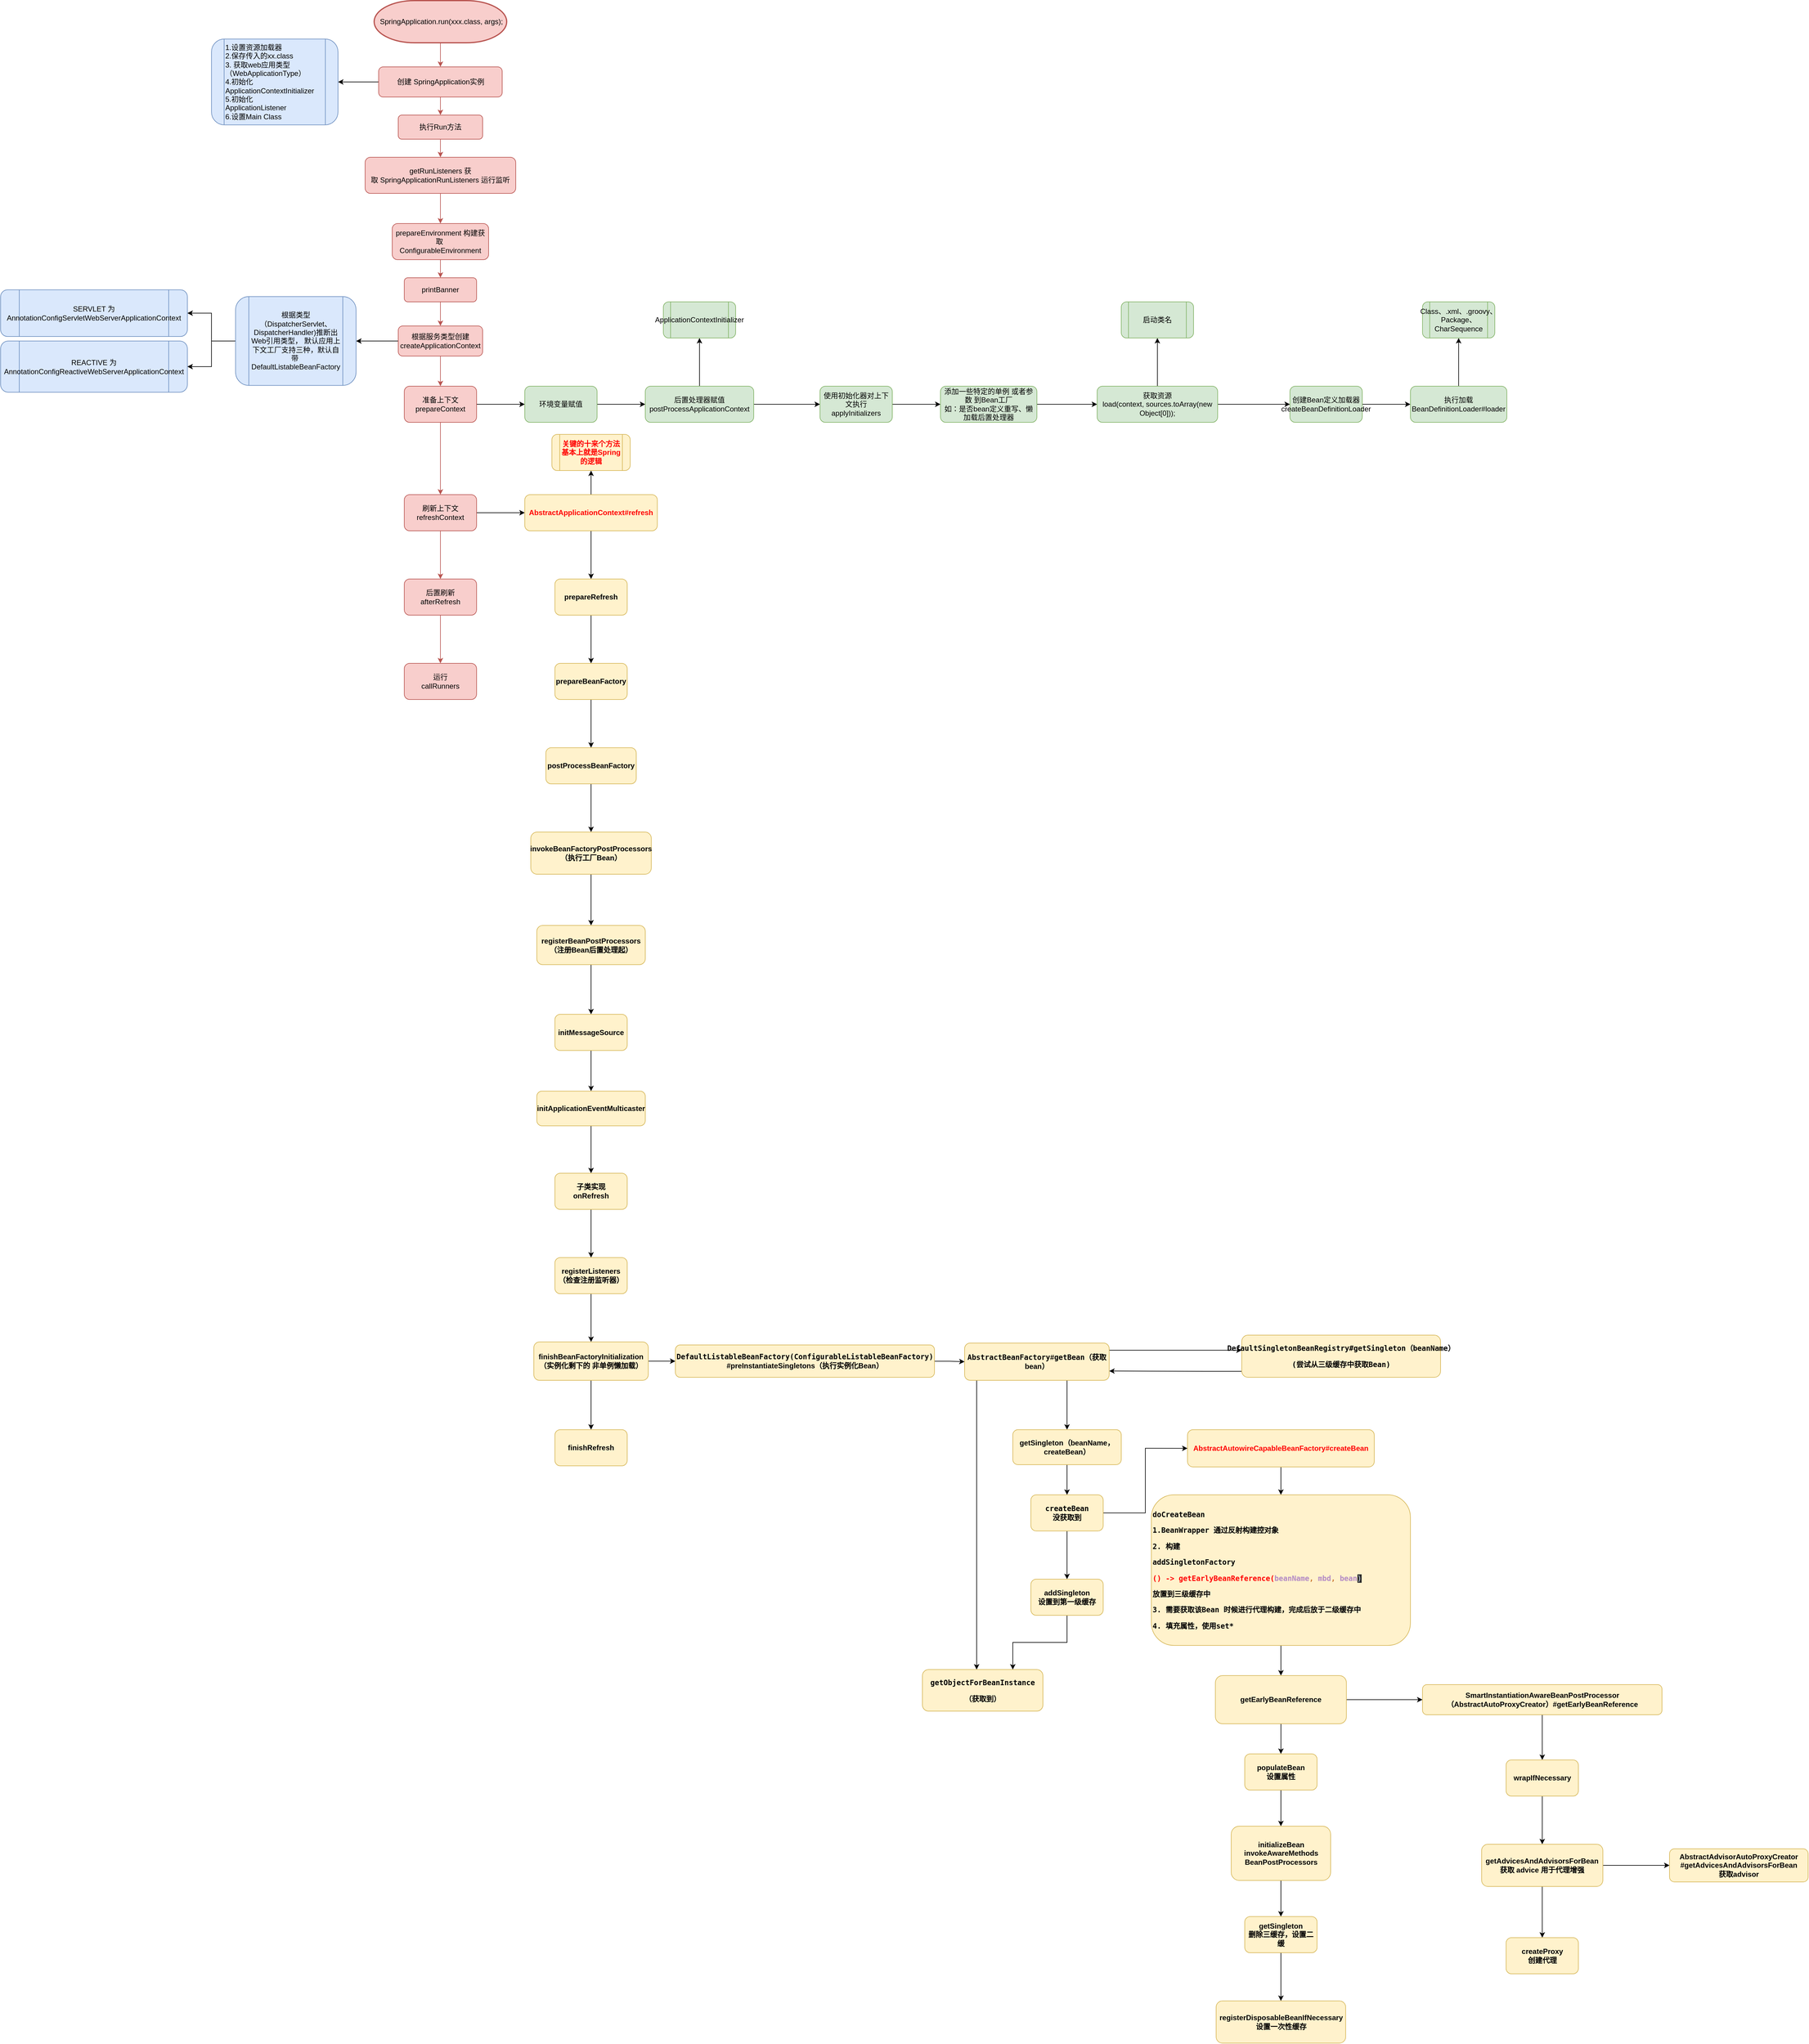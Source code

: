 <mxfile version="19.0.3" type="device"><diagram id="yEMil6xSCaScTE-c2sCs" name="第 1 页"><mxGraphModel dx="4023" dy="1980" grid="1" gridSize="10" guides="1" tooltips="1" connect="1" arrows="1" fold="1" page="1" pageScale="1" pageWidth="827" pageHeight="1169" math="0" shadow="0"><root><mxCell id="0"/><mxCell id="1" parent="0"/><mxCell id="X_CIbkseFtQ_sxD6Mob8-5" value="" style="edgeStyle=orthogonalEdgeStyle;rounded=0;orthogonalLoop=1;jettySize=auto;html=1;fillColor=#f8cecc;strokeColor=#b85450;" parent="1" source="X_CIbkseFtQ_sxD6Mob8-3" target="X_CIbkseFtQ_sxD6Mob8-4" edge="1"><mxGeometry relative="1" as="geometry"/></mxCell><mxCell id="X_CIbkseFtQ_sxD6Mob8-3" value="&lt;span style=&quot;&quot;&gt;&amp;nbsp;SpringApplication.run(xxx.class, args);&lt;/span&gt;" style="strokeWidth=2;html=1;shape=mxgraph.flowchart.terminator;whiteSpace=wrap;fillColor=#f8cecc;strokeColor=#b85450;" parent="1" vertex="1"><mxGeometry x="10" y="30" width="220" height="70" as="geometry"/></mxCell><mxCell id="X_CIbkseFtQ_sxD6Mob8-13" value="" style="edgeStyle=orthogonalEdgeStyle;rounded=0;orthogonalLoop=1;jettySize=auto;html=1;fontFamily=Helvetica;fontSize=12;fontColor=default;" parent="1" source="X_CIbkseFtQ_sxD6Mob8-4" target="X_CIbkseFtQ_sxD6Mob8-12" edge="1"><mxGeometry relative="1" as="geometry"/></mxCell><mxCell id="X_CIbkseFtQ_sxD6Mob8-15" value="" style="edgeStyle=orthogonalEdgeStyle;rounded=0;orthogonalLoop=1;jettySize=auto;html=1;fontFamily=Helvetica;fontSize=12;fontColor=default;fillColor=#f8cecc;strokeColor=#b85450;" parent="1" source="X_CIbkseFtQ_sxD6Mob8-4" target="X_CIbkseFtQ_sxD6Mob8-14" edge="1"><mxGeometry relative="1" as="geometry"/></mxCell><mxCell id="X_CIbkseFtQ_sxD6Mob8-4" value="创建&amp;nbsp;SpringApplication实例" style="rounded=1;whiteSpace=wrap;html=1;fillColor=#f8cecc;strokeColor=#b85450;" parent="1" vertex="1"><mxGeometry x="17.5" y="140" width="205" height="50" as="geometry"/></mxCell><mxCell id="X_CIbkseFtQ_sxD6Mob8-12" value="&lt;div style=&quot;text-align: left;&quot;&gt;&lt;span style=&quot;background-color: initial;&quot;&gt;1.设置资源加载器&lt;/span&gt;&lt;/div&gt;&lt;span style=&quot;&quot;&gt;&lt;div style=&quot;text-align: left;&quot;&gt;&lt;span style=&quot;background-color: initial;&quot;&gt;2.保存传入的xx.class&lt;/span&gt;&lt;/div&gt;&lt;/span&gt;&lt;span style=&quot;&quot;&gt;&lt;div style=&quot;text-align: left;&quot;&gt;&lt;span style=&quot;background-color: initial;&quot;&gt;3. 获取web应用类型（WebApplicationType&lt;/span&gt;&lt;span style=&quot;background-color: initial;&quot;&gt;）&lt;/span&gt;&lt;/div&gt;&lt;/span&gt;&lt;span style=&quot;background-color: initial;&quot;&gt;&lt;div style=&quot;text-align: left;&quot;&gt;&lt;span style=&quot;background-color: initial;&quot;&gt;4.初始化&lt;/span&gt;&lt;/div&gt;&lt;/span&gt;&lt;div style=&quot;text-align: left;&quot;&gt;&lt;span style=&quot;background-color: initial;&quot;&gt;ApplicationContextInitializer&lt;/span&gt;&lt;/div&gt;&lt;div style=&quot;text-align: left;&quot;&gt;&lt;span style=&quot;background-color: initial;&quot;&gt;5.初始化&lt;/span&gt;&lt;/div&gt;&lt;div style=&quot;text-align: left;&quot;&gt;&lt;span style=&quot;background-color: initial;&quot;&gt;ApplicationListener&lt;/span&gt;&lt;/div&gt;&lt;div style=&quot;text-align: left;&quot;&gt;&lt;span style=&quot;background-color: initial;&quot;&gt;6.设置Main Class&lt;/span&gt;&lt;/div&gt;" style="shape=process;whiteSpace=wrap;html=1;backgroundOutline=1;rounded=1;fillColor=#dae8fc;strokeColor=#6c8ebf;" parent="1" vertex="1"><mxGeometry x="-260" y="93.75" width="210" height="142.5" as="geometry"/></mxCell><mxCell id="X_CIbkseFtQ_sxD6Mob8-18" value="" style="edgeStyle=orthogonalEdgeStyle;rounded=0;orthogonalLoop=1;jettySize=auto;html=1;fontFamily=Helvetica;fontSize=12;fontColor=default;fillColor=#f8cecc;strokeColor=#b85450;" parent="1" source="X_CIbkseFtQ_sxD6Mob8-14" target="X_CIbkseFtQ_sxD6Mob8-17" edge="1"><mxGeometry relative="1" as="geometry"/></mxCell><mxCell id="X_CIbkseFtQ_sxD6Mob8-14" value="执行Run方法" style="whiteSpace=wrap;html=1;rounded=1;fillColor=#f8cecc;strokeColor=#b85450;" parent="1" vertex="1"><mxGeometry x="50" y="220" width="140" height="40" as="geometry"/></mxCell><mxCell id="X_CIbkseFtQ_sxD6Mob8-20" value="" style="edgeStyle=orthogonalEdgeStyle;rounded=0;orthogonalLoop=1;jettySize=auto;html=1;fontFamily=Helvetica;fontSize=12;fontColor=default;fillColor=#f8cecc;strokeColor=#b85450;" parent="1" source="X_CIbkseFtQ_sxD6Mob8-17" target="X_CIbkseFtQ_sxD6Mob8-19" edge="1"><mxGeometry relative="1" as="geometry"/></mxCell><mxCell id="X_CIbkseFtQ_sxD6Mob8-17" value="getRunListeners 获取&amp;nbsp;SpringApplicationRunListeners 运行监听" style="whiteSpace=wrap;html=1;rounded=1;fillColor=#f8cecc;strokeColor=#b85450;" parent="1" vertex="1"><mxGeometry x="-5" y="290" width="250" height="60" as="geometry"/></mxCell><mxCell id="X_CIbkseFtQ_sxD6Mob8-22" value="" style="edgeStyle=orthogonalEdgeStyle;rounded=0;orthogonalLoop=1;jettySize=auto;html=1;fontFamily=Helvetica;fontSize=12;fontColor=default;fillColor=#f8cecc;strokeColor=#b85450;" parent="1" source="X_CIbkseFtQ_sxD6Mob8-19" target="X_CIbkseFtQ_sxD6Mob8-21" edge="1"><mxGeometry relative="1" as="geometry"/></mxCell><mxCell id="X_CIbkseFtQ_sxD6Mob8-19" value="prepareEnvironment 构建获取&amp;nbsp;&lt;br&gt;ConfigurableEnvironment" style="whiteSpace=wrap;html=1;rounded=1;fillColor=#f8cecc;strokeColor=#b85450;" parent="1" vertex="1"><mxGeometry x="40" y="400" width="160" height="60" as="geometry"/></mxCell><mxCell id="X_CIbkseFtQ_sxD6Mob8-24" value="" style="edgeStyle=orthogonalEdgeStyle;rounded=0;orthogonalLoop=1;jettySize=auto;html=1;fontFamily=Helvetica;fontSize=12;fontColor=default;fillColor=#f8cecc;strokeColor=#b85450;" parent="1" source="X_CIbkseFtQ_sxD6Mob8-21" target="X_CIbkseFtQ_sxD6Mob8-23" edge="1"><mxGeometry relative="1" as="geometry"/></mxCell><mxCell id="X_CIbkseFtQ_sxD6Mob8-21" value="printBanner" style="whiteSpace=wrap;html=1;rounded=1;fillColor=#f8cecc;strokeColor=#b85450;" parent="1" vertex="1"><mxGeometry x="60" y="490" width="120" height="40" as="geometry"/></mxCell><mxCell id="X_CIbkseFtQ_sxD6Mob8-26" value="" style="edgeStyle=orthogonalEdgeStyle;rounded=0;orthogonalLoop=1;jettySize=auto;html=1;fontFamily=Helvetica;fontSize=12;fontColor=default;" parent="1" source="X_CIbkseFtQ_sxD6Mob8-23" target="X_CIbkseFtQ_sxD6Mob8-25" edge="1"><mxGeometry relative="1" as="geometry"/></mxCell><mxCell id="X_CIbkseFtQ_sxD6Mob8-28" value="" style="edgeStyle=orthogonalEdgeStyle;rounded=0;orthogonalLoop=1;jettySize=auto;html=1;fontFamily=Helvetica;fontSize=12;fontColor=default;fillColor=#f8cecc;strokeColor=#b85450;" parent="1" source="X_CIbkseFtQ_sxD6Mob8-23" target="X_CIbkseFtQ_sxD6Mob8-27" edge="1"><mxGeometry relative="1" as="geometry"/></mxCell><mxCell id="X_CIbkseFtQ_sxD6Mob8-23" value="根据服务类型创建&lt;br&gt;createApplicationContext&lt;br&gt;" style="whiteSpace=wrap;html=1;rounded=1;fillColor=#f8cecc;strokeColor=#b85450;" parent="1" vertex="1"><mxGeometry x="50" y="570" width="140" height="50" as="geometry"/></mxCell><mxCell id="X_CIbkseFtQ_sxD6Mob8-42" value="" style="edgeStyle=orthogonalEdgeStyle;rounded=0;orthogonalLoop=1;jettySize=auto;html=1;fontFamily=Helvetica;fontSize=12;fontColor=default;" parent="1" source="X_CIbkseFtQ_sxD6Mob8-25" target="X_CIbkseFtQ_sxD6Mob8-41" edge="1"><mxGeometry relative="1" as="geometry"/></mxCell><mxCell id="X_CIbkseFtQ_sxD6Mob8-48" value="" style="edgeStyle=orthogonalEdgeStyle;rounded=0;orthogonalLoop=1;jettySize=auto;html=1;fontFamily=Helvetica;fontSize=12;fontColor=default;" parent="1" source="X_CIbkseFtQ_sxD6Mob8-25" target="X_CIbkseFtQ_sxD6Mob8-47" edge="1"><mxGeometry relative="1" as="geometry"/></mxCell><mxCell id="X_CIbkseFtQ_sxD6Mob8-25" value="根据类型（DispatcherServlet、DispatcherHandler)推断出 Web引用类型， 默认应用上下文工厂支持三种，默认自带&amp;nbsp;&lt;br&gt;DefaultListableBeanFactory" style="shape=process;whiteSpace=wrap;html=1;backgroundOutline=1;rounded=1;fillColor=#dae8fc;strokeColor=#6c8ebf;" parent="1" vertex="1"><mxGeometry x="-220" y="521.25" width="200" height="147.5" as="geometry"/></mxCell><mxCell id="X_CIbkseFtQ_sxD6Mob8-30" value="" style="edgeStyle=orthogonalEdgeStyle;rounded=0;orthogonalLoop=1;jettySize=auto;html=1;fontFamily=Helvetica;fontSize=12;fontColor=default;fillColor=#f8cecc;strokeColor=#b85450;" parent="1" source="X_CIbkseFtQ_sxD6Mob8-27" target="X_CIbkseFtQ_sxD6Mob8-29" edge="1"><mxGeometry relative="1" as="geometry"/></mxCell><mxCell id="X_CIbkseFtQ_sxD6Mob8-36" value="" style="edgeStyle=orthogonalEdgeStyle;rounded=0;orthogonalLoop=1;jettySize=auto;html=1;fontFamily=Helvetica;fontSize=12;fontColor=default;" parent="1" source="X_CIbkseFtQ_sxD6Mob8-27" target="X_CIbkseFtQ_sxD6Mob8-35" edge="1"><mxGeometry relative="1" as="geometry"/></mxCell><mxCell id="X_CIbkseFtQ_sxD6Mob8-27" value="准备上下文&lt;br&gt;prepareContext" style="whiteSpace=wrap;html=1;rounded=1;fillColor=#f8cecc;strokeColor=#b85450;" parent="1" vertex="1"><mxGeometry x="60" y="670" width="120" height="60" as="geometry"/></mxCell><mxCell id="X_CIbkseFtQ_sxD6Mob8-32" value="" style="edgeStyle=orthogonalEdgeStyle;rounded=0;orthogonalLoop=1;jettySize=auto;html=1;fontFamily=Helvetica;fontSize=12;fontColor=default;fillColor=#f8cecc;strokeColor=#b85450;" parent="1" source="X_CIbkseFtQ_sxD6Mob8-29" target="X_CIbkseFtQ_sxD6Mob8-31" edge="1"><mxGeometry relative="1" as="geometry"/></mxCell><mxCell id="X_CIbkseFtQ_sxD6Mob8-38" value="" style="edgeStyle=orthogonalEdgeStyle;rounded=0;orthogonalLoop=1;jettySize=auto;html=1;fontFamily=Helvetica;fontSize=12;fontColor=default;" parent="1" source="X_CIbkseFtQ_sxD6Mob8-29" target="X_CIbkseFtQ_sxD6Mob8-37" edge="1"><mxGeometry relative="1" as="geometry"/></mxCell><mxCell id="X_CIbkseFtQ_sxD6Mob8-29" value="刷新上下文&lt;br&gt;refreshContext&lt;br&gt;" style="whiteSpace=wrap;html=1;rounded=1;fillColor=#f8cecc;strokeColor=#b85450;" parent="1" vertex="1"><mxGeometry x="60" y="850" width="120" height="60" as="geometry"/></mxCell><mxCell id="X_CIbkseFtQ_sxD6Mob8-34" value="" style="edgeStyle=orthogonalEdgeStyle;rounded=0;orthogonalLoop=1;jettySize=auto;html=1;fontFamily=Helvetica;fontSize=12;fontColor=default;fillColor=#f8cecc;strokeColor=#b85450;" parent="1" source="X_CIbkseFtQ_sxD6Mob8-31" target="X_CIbkseFtQ_sxD6Mob8-33" edge="1"><mxGeometry relative="1" as="geometry"/></mxCell><mxCell id="X_CIbkseFtQ_sxD6Mob8-31" value="后置刷新&lt;br&gt;afterRefresh" style="whiteSpace=wrap;html=1;rounded=1;fillColor=#f8cecc;strokeColor=#b85450;" parent="1" vertex="1"><mxGeometry x="60" y="990" width="120" height="60" as="geometry"/></mxCell><mxCell id="X_CIbkseFtQ_sxD6Mob8-33" value="运行&lt;br&gt;callRunners" style="whiteSpace=wrap;html=1;rounded=1;fillColor=#f8cecc;strokeColor=#b85450;" parent="1" vertex="1"><mxGeometry x="60" y="1130" width="120" height="60" as="geometry"/></mxCell><mxCell id="X_CIbkseFtQ_sxD6Mob8-40" value="" style="edgeStyle=orthogonalEdgeStyle;rounded=0;orthogonalLoop=1;jettySize=auto;html=1;fontFamily=Helvetica;fontSize=12;fontColor=default;" parent="1" source="X_CIbkseFtQ_sxD6Mob8-35" target="X_CIbkseFtQ_sxD6Mob8-39" edge="1"><mxGeometry relative="1" as="geometry"/></mxCell><mxCell id="X_CIbkseFtQ_sxD6Mob8-35" value="环境变量赋值" style="whiteSpace=wrap;html=1;fillColor=#d5e8d4;strokeColor=#82b366;rounded=1;" parent="1" vertex="1"><mxGeometry x="260" y="670" width="120" height="60" as="geometry"/></mxCell><mxCell id="X_CIbkseFtQ_sxD6Mob8-68" value="" style="edgeStyle=orthogonalEdgeStyle;rounded=0;orthogonalLoop=1;jettySize=auto;html=1;fontFamily=Helvetica;fontSize=12;fontColor=#FF0000;" parent="1" source="X_CIbkseFtQ_sxD6Mob8-37" target="X_CIbkseFtQ_sxD6Mob8-67" edge="1"><mxGeometry relative="1" as="geometry"/></mxCell><mxCell id="X_CIbkseFtQ_sxD6Mob8-70" value="" style="edgeStyle=orthogonalEdgeStyle;rounded=0;orthogonalLoop=1;jettySize=auto;html=1;fontFamily=Helvetica;fontSize=12;fontColor=#FF0000;" parent="1" source="X_CIbkseFtQ_sxD6Mob8-37" target="X_CIbkseFtQ_sxD6Mob8-69" edge="1"><mxGeometry relative="1" as="geometry"/></mxCell><mxCell id="X_CIbkseFtQ_sxD6Mob8-37" value="AbstractApplicationContext#refresh" style="whiteSpace=wrap;html=1;fillColor=#fff2cc;strokeColor=#d6b656;rounded=1;fontStyle=1;fontColor=#FF0000;" parent="1" vertex="1"><mxGeometry x="260" y="850" width="220" height="60" as="geometry"/></mxCell><mxCell id="X_CIbkseFtQ_sxD6Mob8-52" value="" style="edgeStyle=orthogonalEdgeStyle;rounded=0;orthogonalLoop=1;jettySize=auto;html=1;fontFamily=Helvetica;fontSize=12;fontColor=default;" parent="1" source="X_CIbkseFtQ_sxD6Mob8-39" target="X_CIbkseFtQ_sxD6Mob8-51" edge="1"><mxGeometry relative="1" as="geometry"/></mxCell><mxCell id="X_CIbkseFtQ_sxD6Mob8-54" value="" style="edgeStyle=orthogonalEdgeStyle;rounded=0;orthogonalLoop=1;jettySize=auto;html=1;fontFamily=Helvetica;fontSize=12;fontColor=default;" parent="1" source="X_CIbkseFtQ_sxD6Mob8-39" target="X_CIbkseFtQ_sxD6Mob8-53" edge="1"><mxGeometry relative="1" as="geometry"/></mxCell><mxCell id="X_CIbkseFtQ_sxD6Mob8-39" value="后置处理器赋值&lt;br&gt;postProcessApplicationContext" style="whiteSpace=wrap;html=1;fillColor=#d5e8d4;strokeColor=#82b366;rounded=1;" parent="1" vertex="1"><mxGeometry x="460" y="670" width="180" height="60" as="geometry"/></mxCell><mxCell id="X_CIbkseFtQ_sxD6Mob8-41" value="SERVLET 为&lt;br&gt;AnnotationConfigServletWebServerApplicationContext" style="shape=process;whiteSpace=wrap;html=1;backgroundOutline=1;rounded=1;fillColor=#dae8fc;strokeColor=#6c8ebf;" parent="1" vertex="1"><mxGeometry x="-610" y="510" width="310" height="77.5" as="geometry"/></mxCell><mxCell id="X_CIbkseFtQ_sxD6Mob8-47" value="REACTIVE 为&lt;br&gt;AnnotationConfigReactiveWebServerApplicationContext" style="shape=process;whiteSpace=wrap;html=1;backgroundOutline=1;rounded=1;fillColor=#dae8fc;strokeColor=#6c8ebf;" parent="1" vertex="1"><mxGeometry x="-610" y="595" width="310" height="85" as="geometry"/></mxCell><mxCell id="X_CIbkseFtQ_sxD6Mob8-51" value="ApplicationContextInitializer" style="shape=process;whiteSpace=wrap;html=1;backgroundOutline=1;fillColor=#d5e8d4;strokeColor=#82b366;rounded=1;" parent="1" vertex="1"><mxGeometry x="490" y="530" width="120" height="60" as="geometry"/></mxCell><mxCell id="X_CIbkseFtQ_sxD6Mob8-56" value="" style="edgeStyle=orthogonalEdgeStyle;rounded=0;orthogonalLoop=1;jettySize=auto;html=1;fontFamily=Helvetica;fontSize=12;fontColor=default;" parent="1" source="X_CIbkseFtQ_sxD6Mob8-53" target="X_CIbkseFtQ_sxD6Mob8-55" edge="1"><mxGeometry relative="1" as="geometry"/></mxCell><mxCell id="X_CIbkseFtQ_sxD6Mob8-53" value="使用初始化器对上下文执行&lt;br&gt;applyInitializers" style="whiteSpace=wrap;html=1;fillColor=#d5e8d4;strokeColor=#82b366;rounded=1;" parent="1" vertex="1"><mxGeometry x="750" y="670" width="120" height="60" as="geometry"/></mxCell><mxCell id="X_CIbkseFtQ_sxD6Mob8-58" value="" style="edgeStyle=orthogonalEdgeStyle;rounded=0;orthogonalLoop=1;jettySize=auto;html=1;fontFamily=Helvetica;fontSize=12;fontColor=default;" parent="1" source="X_CIbkseFtQ_sxD6Mob8-55" target="X_CIbkseFtQ_sxD6Mob8-57" edge="1"><mxGeometry relative="1" as="geometry"/></mxCell><mxCell id="X_CIbkseFtQ_sxD6Mob8-55" value="添加一些特定的单例 或者参数 到Bean工厂&lt;br&gt;如：是否bean定义重写、懒加载后置处理器" style="whiteSpace=wrap;html=1;fillColor=#d5e8d4;strokeColor=#82b366;rounded=1;" parent="1" vertex="1"><mxGeometry x="950" y="670" width="160" height="60" as="geometry"/></mxCell><mxCell id="X_CIbkseFtQ_sxD6Mob8-60" value="" style="edgeStyle=orthogonalEdgeStyle;rounded=0;orthogonalLoop=1;jettySize=auto;html=1;fontFamily=Helvetica;fontSize=12;fontColor=default;" parent="1" source="X_CIbkseFtQ_sxD6Mob8-57" target="X_CIbkseFtQ_sxD6Mob8-59" edge="1"><mxGeometry relative="1" as="geometry"/></mxCell><mxCell id="X_CIbkseFtQ_sxD6Mob8-62" value="" style="edgeStyle=orthogonalEdgeStyle;rounded=0;orthogonalLoop=1;jettySize=auto;html=1;fontFamily=Helvetica;fontSize=12;fontColor=default;" parent="1" source="X_CIbkseFtQ_sxD6Mob8-57" target="X_CIbkseFtQ_sxD6Mob8-61" edge="1"><mxGeometry relative="1" as="geometry"/></mxCell><mxCell id="X_CIbkseFtQ_sxD6Mob8-57" value="获取资源&lt;br&gt;load(context, sources.toArray(new Object[0]));" style="whiteSpace=wrap;html=1;fillColor=#d5e8d4;strokeColor=#82b366;rounded=1;" parent="1" vertex="1"><mxGeometry x="1210" y="670" width="200" height="60" as="geometry"/></mxCell><mxCell id="X_CIbkseFtQ_sxD6Mob8-59" value="启动类名" style="shape=process;whiteSpace=wrap;html=1;backgroundOutline=1;fillColor=#d5e8d4;strokeColor=#82b366;rounded=1;" parent="1" vertex="1"><mxGeometry x="1250" y="530" width="120" height="60" as="geometry"/></mxCell><mxCell id="X_CIbkseFtQ_sxD6Mob8-64" value="" style="edgeStyle=orthogonalEdgeStyle;rounded=0;orthogonalLoop=1;jettySize=auto;html=1;fontFamily=Helvetica;fontSize=12;fontColor=default;" parent="1" source="X_CIbkseFtQ_sxD6Mob8-61" target="X_CIbkseFtQ_sxD6Mob8-63" edge="1"><mxGeometry relative="1" as="geometry"/></mxCell><mxCell id="X_CIbkseFtQ_sxD6Mob8-61" value="创建Bean定义加载器&lt;br&gt;createBeanDefinitionLoader" style="whiteSpace=wrap;html=1;fillColor=#d5e8d4;strokeColor=#82b366;rounded=1;" parent="1" vertex="1"><mxGeometry x="1530" y="670" width="120" height="60" as="geometry"/></mxCell><mxCell id="X_CIbkseFtQ_sxD6Mob8-66" value="" style="edgeStyle=orthogonalEdgeStyle;rounded=0;orthogonalLoop=1;jettySize=auto;html=1;fontFamily=Helvetica;fontSize=12;fontColor=default;" parent="1" source="X_CIbkseFtQ_sxD6Mob8-63" target="X_CIbkseFtQ_sxD6Mob8-65" edge="1"><mxGeometry relative="1" as="geometry"/></mxCell><mxCell id="X_CIbkseFtQ_sxD6Mob8-63" value="&lt;div class=&quot;mind-clipboard&quot;&gt;执行加载&lt;div&gt;BeanDefinitionLoader#loader&lt;br&gt;&lt;/div&gt;&lt;/div&gt;" style="whiteSpace=wrap;html=1;fillColor=#d5e8d4;strokeColor=#82b366;rounded=1;" parent="1" vertex="1"><mxGeometry x="1730" y="670" width="160" height="60" as="geometry"/></mxCell><mxCell id="X_CIbkseFtQ_sxD6Mob8-65" value="Class、.xml、.groovy、Package、CharSequence" style="shape=process;whiteSpace=wrap;html=1;backgroundOutline=1;fillColor=#d5e8d4;strokeColor=#82b366;rounded=1;" parent="1" vertex="1"><mxGeometry x="1750" y="530" width="120" height="60" as="geometry"/></mxCell><mxCell id="X_CIbkseFtQ_sxD6Mob8-67" value="关键的十来个方法&lt;br&gt;基本上就是Spring的逻辑" style="shape=process;whiteSpace=wrap;html=1;backgroundOutline=1;fillColor=#fff2cc;strokeColor=#d6b656;fontColor=#FF0000;rounded=1;fontStyle=1;" parent="1" vertex="1"><mxGeometry x="305" y="750" width="130" height="60" as="geometry"/></mxCell><mxCell id="X_CIbkseFtQ_sxD6Mob8-72" value="" style="edgeStyle=orthogonalEdgeStyle;rounded=0;orthogonalLoop=1;jettySize=auto;html=1;fontFamily=Helvetica;fontSize=12;fontColor=#000000;" parent="1" source="X_CIbkseFtQ_sxD6Mob8-69" target="X_CIbkseFtQ_sxD6Mob8-71" edge="1"><mxGeometry relative="1" as="geometry"/></mxCell><mxCell id="X_CIbkseFtQ_sxD6Mob8-69" value="prepareRefresh" style="whiteSpace=wrap;html=1;fillColor=#fff2cc;strokeColor=#d6b656;fontColor=#000000;rounded=1;fontStyle=1;" parent="1" vertex="1"><mxGeometry x="310" y="990" width="120" height="60" as="geometry"/></mxCell><mxCell id="X_CIbkseFtQ_sxD6Mob8-74" value="" style="edgeStyle=orthogonalEdgeStyle;rounded=0;orthogonalLoop=1;jettySize=auto;html=1;fontFamily=Helvetica;fontSize=12;fontColor=#000000;" parent="1" source="X_CIbkseFtQ_sxD6Mob8-71" target="X_CIbkseFtQ_sxD6Mob8-73" edge="1"><mxGeometry relative="1" as="geometry"/></mxCell><mxCell id="X_CIbkseFtQ_sxD6Mob8-71" value="prepareBeanFactory" style="whiteSpace=wrap;html=1;fillColor=#fff2cc;strokeColor=#d6b656;fontColor=#000000;rounded=1;fontStyle=1;" parent="1" vertex="1"><mxGeometry x="310" y="1130" width="120" height="60" as="geometry"/></mxCell><mxCell id="X_CIbkseFtQ_sxD6Mob8-76" value="" style="edgeStyle=orthogonalEdgeStyle;rounded=0;orthogonalLoop=1;jettySize=auto;html=1;fontFamily=Helvetica;fontSize=12;fontColor=#000000;" parent="1" source="X_CIbkseFtQ_sxD6Mob8-73" target="X_CIbkseFtQ_sxD6Mob8-75" edge="1"><mxGeometry relative="1" as="geometry"/></mxCell><mxCell id="X_CIbkseFtQ_sxD6Mob8-73" value="postProcessBeanFactory" style="whiteSpace=wrap;html=1;fillColor=#fff2cc;strokeColor=#d6b656;fontColor=#000000;rounded=1;fontStyle=1;" parent="1" vertex="1"><mxGeometry x="295" y="1270" width="150" height="60" as="geometry"/></mxCell><mxCell id="X_CIbkseFtQ_sxD6Mob8-78" value="" style="edgeStyle=orthogonalEdgeStyle;rounded=0;orthogonalLoop=1;jettySize=auto;html=1;fontFamily=Helvetica;fontSize=12;fontColor=#000000;" parent="1" source="X_CIbkseFtQ_sxD6Mob8-75" target="X_CIbkseFtQ_sxD6Mob8-77" edge="1"><mxGeometry relative="1" as="geometry"/></mxCell><mxCell id="X_CIbkseFtQ_sxD6Mob8-75" value="invokeBeanFactoryPostProcessors（执行工厂Bean）" style="rounded=1;whiteSpace=wrap;html=1;fillColor=#fff2cc;strokeColor=#d6b656;fontColor=#000000;fontStyle=1;" parent="1" vertex="1"><mxGeometry x="270" y="1410" width="200" height="70" as="geometry"/></mxCell><mxCell id="X_CIbkseFtQ_sxD6Mob8-80" value="" style="edgeStyle=orthogonalEdgeStyle;rounded=0;orthogonalLoop=1;jettySize=auto;html=1;fontFamily=Helvetica;fontSize=12;fontColor=#000000;" parent="1" source="X_CIbkseFtQ_sxD6Mob8-77" target="X_CIbkseFtQ_sxD6Mob8-79" edge="1"><mxGeometry relative="1" as="geometry"/></mxCell><mxCell id="X_CIbkseFtQ_sxD6Mob8-77" value="registerBeanPostProcessors（注册Bean后置处理起）" style="rounded=1;whiteSpace=wrap;html=1;fillColor=#fff2cc;strokeColor=#d6b656;fontColor=#000000;fontStyle=1;" parent="1" vertex="1"><mxGeometry x="280" y="1565" width="180" height="65" as="geometry"/></mxCell><mxCell id="X_CIbkseFtQ_sxD6Mob8-82" value="" style="edgeStyle=orthogonalEdgeStyle;rounded=0;orthogonalLoop=1;jettySize=auto;html=1;fontFamily=Helvetica;fontSize=12;fontColor=#000000;" parent="1" source="X_CIbkseFtQ_sxD6Mob8-79" target="X_CIbkseFtQ_sxD6Mob8-81" edge="1"><mxGeometry relative="1" as="geometry"/></mxCell><mxCell id="X_CIbkseFtQ_sxD6Mob8-79" value="initMessageSource" style="rounded=1;whiteSpace=wrap;html=1;fillColor=#fff2cc;strokeColor=#d6b656;fontColor=#000000;fontStyle=1;" parent="1" vertex="1"><mxGeometry x="310" y="1712.5" width="120" height="60" as="geometry"/></mxCell><mxCell id="X_CIbkseFtQ_sxD6Mob8-84" value="" style="edgeStyle=orthogonalEdgeStyle;rounded=0;orthogonalLoop=1;jettySize=auto;html=1;fontFamily=Helvetica;fontSize=12;fontColor=#000000;" parent="1" source="X_CIbkseFtQ_sxD6Mob8-81" target="X_CIbkseFtQ_sxD6Mob8-83" edge="1"><mxGeometry relative="1" as="geometry"/></mxCell><mxCell id="X_CIbkseFtQ_sxD6Mob8-81" value="initApplicationEventMulticaster" style="whiteSpace=wrap;html=1;fillColor=#fff2cc;strokeColor=#d6b656;fontColor=#000000;rounded=1;fontStyle=1;" parent="1" vertex="1"><mxGeometry x="280" y="1840" width="180" height="57.5" as="geometry"/></mxCell><mxCell id="X_CIbkseFtQ_sxD6Mob8-86" value="" style="edgeStyle=orthogonalEdgeStyle;rounded=0;orthogonalLoop=1;jettySize=auto;html=1;fontFamily=Helvetica;fontSize=12;fontColor=#000000;" parent="1" source="X_CIbkseFtQ_sxD6Mob8-83" target="X_CIbkseFtQ_sxD6Mob8-85" edge="1"><mxGeometry relative="1" as="geometry"/></mxCell><mxCell id="X_CIbkseFtQ_sxD6Mob8-83" value="子类实现&lt;br&gt;onRefresh" style="whiteSpace=wrap;html=1;fillColor=#fff2cc;strokeColor=#d6b656;fontColor=#000000;rounded=1;fontStyle=1;" parent="1" vertex="1"><mxGeometry x="310" y="1976.25" width="120" height="60" as="geometry"/></mxCell><mxCell id="X_CIbkseFtQ_sxD6Mob8-88" value="" style="edgeStyle=orthogonalEdgeStyle;rounded=0;orthogonalLoop=1;jettySize=auto;html=1;fontFamily=Helvetica;fontSize=12;fontColor=#000000;" parent="1" source="X_CIbkseFtQ_sxD6Mob8-85" target="X_CIbkseFtQ_sxD6Mob8-87" edge="1"><mxGeometry relative="1" as="geometry"/></mxCell><mxCell id="X_CIbkseFtQ_sxD6Mob8-85" value="registerListeners（检查注册监听器）" style="rounded=1;whiteSpace=wrap;html=1;fillColor=#fff2cc;strokeColor=#d6b656;fontColor=#000000;fontStyle=1;" parent="1" vertex="1"><mxGeometry x="310" y="2116.25" width="120" height="60" as="geometry"/></mxCell><mxCell id="X_CIbkseFtQ_sxD6Mob8-90" value="" style="edgeStyle=orthogonalEdgeStyle;rounded=0;orthogonalLoop=1;jettySize=auto;html=1;fontFamily=Helvetica;fontSize=12;fontColor=#000000;" parent="1" source="X_CIbkseFtQ_sxD6Mob8-87" target="X_CIbkseFtQ_sxD6Mob8-89" edge="1"><mxGeometry relative="1" as="geometry"/></mxCell><mxCell id="X_CIbkseFtQ_sxD6Mob8-92" value="" style="edgeStyle=orthogonalEdgeStyle;rounded=0;orthogonalLoop=1;jettySize=auto;html=1;fontFamily=Helvetica;fontSize=12;fontColor=#000000;" parent="1" source="X_CIbkseFtQ_sxD6Mob8-87" target="X_CIbkseFtQ_sxD6Mob8-91" edge="1"><mxGeometry relative="1" as="geometry"/></mxCell><mxCell id="X_CIbkseFtQ_sxD6Mob8-87" value="finishBeanFactoryInitialization（实例化剩下的 非单例懒加载）" style="whiteSpace=wrap;html=1;fillColor=#fff2cc;strokeColor=#d6b656;fontColor=#000000;rounded=1;fontStyle=1;" parent="1" vertex="1"><mxGeometry x="275" y="2256.25" width="190" height="63.75" as="geometry"/></mxCell><mxCell id="X_CIbkseFtQ_sxD6Mob8-89" value="finishRefresh" style="whiteSpace=wrap;html=1;fillColor=#fff2cc;strokeColor=#d6b656;fontColor=#000000;rounded=1;fontStyle=1;" parent="1" vertex="1"><mxGeometry x="310" y="2401.875" width="120" height="60" as="geometry"/></mxCell><mxCell id="agMDlMtX6iqQt0OAu5s4-2" style="edgeStyle=orthogonalEdgeStyle;rounded=0;orthogonalLoop=1;jettySize=auto;html=1;entryX=0;entryY=0.5;entryDx=0;entryDy=0;" edge="1" parent="1" source="X_CIbkseFtQ_sxD6Mob8-91" target="agMDlMtX6iqQt0OAu5s4-1"><mxGeometry relative="1" as="geometry"/></mxCell><mxCell id="X_CIbkseFtQ_sxD6Mob8-91" value="&lt;span style=&quot;font-family: &amp;quot;JetBrains Mono&amp;quot;, monospace; font-size: 9pt;&quot;&gt;DefaultListableBeanFactory(&lt;/span&gt;&lt;span style=&quot;font-family: &amp;quot;JetBrains Mono&amp;quot;, monospace; font-size: 9pt;&quot;&gt;ConfigurableListableBeanFactory&lt;/span&gt;&lt;span style=&quot;font-size: 9pt; font-family: &amp;quot;JetBrains Mono&amp;quot;, monospace;&quot;&gt;)&lt;br&gt;&lt;/span&gt;#preInstantiateSingletons（执行实例化Bean）" style="whiteSpace=wrap;html=1;fillColor=#fff2cc;strokeColor=#d6b656;fontColor=#000000;rounded=1;fontStyle=1;" parent="1" vertex="1"><mxGeometry x="510" y="2261.25" width="430" height="53.75" as="geometry"/></mxCell><mxCell id="agMDlMtX6iqQt0OAu5s4-21" value="" style="edgeStyle=orthogonalEdgeStyle;rounded=0;orthogonalLoop=1;jettySize=auto;html=1;fontColor=#000000;" edge="1" parent="1" source="X_CIbkseFtQ_sxD6Mob8-93" target="agMDlMtX6iqQt0OAu5s4-20"><mxGeometry relative="1" as="geometry"/></mxCell><mxCell id="X_CIbkseFtQ_sxD6Mob8-93" value="AbstractAutowireCapableBeanFactory#createBean" style="whiteSpace=wrap;html=1;fillColor=#fff2cc;strokeColor=#d6b656;fontColor=#FF0000;rounded=1;fontStyle=1;" parent="1" vertex="1"><mxGeometry x="1360" y="2401.88" width="310" height="61.88" as="geometry"/></mxCell><mxCell id="agMDlMtX6iqQt0OAu5s4-4" value="" style="edgeStyle=orthogonalEdgeStyle;rounded=0;orthogonalLoop=1;jettySize=auto;html=1;fontColor=#000000;" edge="1" parent="1" source="agMDlMtX6iqQt0OAu5s4-1" target="agMDlMtX6iqQt0OAu5s4-3"><mxGeometry relative="1" as="geometry"><Array as="points"><mxPoint x="1320" y="2270"/><mxPoint x="1320" y="2270"/></Array></mxGeometry></mxCell><mxCell id="agMDlMtX6iqQt0OAu5s4-11" style="edgeStyle=orthogonalEdgeStyle;rounded=0;orthogonalLoop=1;jettySize=auto;html=1;fontColor=#000000;" edge="1" parent="1" source="agMDlMtX6iqQt0OAu5s4-1" target="agMDlMtX6iqQt0OAu5s4-5"><mxGeometry relative="1" as="geometry"><Array as="points"><mxPoint x="1010" y="2340"/><mxPoint x="1010" y="2340"/></Array></mxGeometry></mxCell><mxCell id="agMDlMtX6iqQt0OAu5s4-48" value="" style="edgeStyle=orthogonalEdgeStyle;rounded=0;orthogonalLoop=1;jettySize=auto;html=1;fontColor=#000000;" edge="1" parent="1" source="agMDlMtX6iqQt0OAu5s4-1" target="agMDlMtX6iqQt0OAu5s4-47"><mxGeometry relative="1" as="geometry"><Array as="points"><mxPoint x="1160" y="2330"/><mxPoint x="1160" y="2330"/></Array></mxGeometry></mxCell><mxCell id="agMDlMtX6iqQt0OAu5s4-1" value="&lt;span style=&quot;font-family: &amp;quot;JetBrains Mono&amp;quot;, monospace; font-size: 9pt;&quot;&gt;AbstractBeanFactory&lt;/span&gt;#&lt;span style=&quot;font-family: &amp;quot;JetBrains Mono&amp;quot;, monospace; font-size: 9pt;&quot;&gt;getBean&lt;/span&gt;（获取bean）" style="whiteSpace=wrap;html=1;fillColor=#fff2cc;strokeColor=#d6b656;fontColor=#000000;rounded=1;fontStyle=1;" vertex="1" parent="1"><mxGeometry x="990" y="2258.12" width="240" height="61.88" as="geometry"/></mxCell><mxCell id="agMDlMtX6iqQt0OAu5s4-12" style="edgeStyle=orthogonalEdgeStyle;rounded=0;orthogonalLoop=1;jettySize=auto;html=1;entryX=1;entryY=0.75;entryDx=0;entryDy=0;fontColor=#000000;" edge="1" parent="1" source="agMDlMtX6iqQt0OAu5s4-3" target="agMDlMtX6iqQt0OAu5s4-1"><mxGeometry relative="1" as="geometry"><Array as="points"><mxPoint x="1390" y="2305"/><mxPoint x="1390" y="2305"/></Array></mxGeometry></mxCell><mxCell id="agMDlMtX6iqQt0OAu5s4-3" value="&lt;pre style=&quot;font-family: &amp;quot;JetBrains Mono&amp;quot;, monospace; font-size: 9pt;&quot;&gt;&lt;span style=&quot;font-size: 9pt;&quot;&gt;DefaultSingletonBeanRegistry#&lt;/span&gt;getSingleton（beanName）&lt;/pre&gt;&lt;pre style=&quot;font-family: &amp;quot;JetBrains Mono&amp;quot;, monospace; font-size: 9pt;&quot;&gt;(尝试从三级缓存中获取Bean)&lt;/pre&gt;" style="whiteSpace=wrap;html=1;fillColor=#fff2cc;strokeColor=#d6b656;fontColor=#000000;rounded=1;fontStyle=1;" vertex="1" parent="1"><mxGeometry x="1450" y="2245" width="330" height="70" as="geometry"/></mxCell><mxCell id="agMDlMtX6iqQt0OAu5s4-5" value="&lt;pre style=&quot;font-family: &amp;quot;JetBrains Mono&amp;quot;, monospace; font-size: 9pt;&quot;&gt;getObjectForBeanInstance&lt;/pre&gt;&lt;pre style=&quot;font-family: &amp;quot;JetBrains Mono&amp;quot;, monospace; font-size: 9pt;&quot;&gt;（获取到）&lt;/pre&gt;" style="whiteSpace=wrap;html=1;fillColor=#fff2cc;strokeColor=#d6b656;fontColor=#000000;rounded=1;fontStyle=1;" vertex="1" parent="1"><mxGeometry x="920" y="2800" width="200" height="69.06" as="geometry"/></mxCell><mxCell id="agMDlMtX6iqQt0OAu5s4-19" style="edgeStyle=orthogonalEdgeStyle;rounded=0;orthogonalLoop=1;jettySize=auto;html=1;exitX=1;exitY=0.5;exitDx=0;exitDy=0;entryX=0;entryY=0.5;entryDx=0;entryDy=0;fontColor=#000000;" edge="1" parent="1" source="agMDlMtX6iqQt0OAu5s4-16" target="X_CIbkseFtQ_sxD6Mob8-93"><mxGeometry relative="1" as="geometry"/></mxCell><mxCell id="agMDlMtX6iqQt0OAu5s4-51" value="" style="edgeStyle=orthogonalEdgeStyle;rounded=0;orthogonalLoop=1;jettySize=auto;html=1;fontColor=#000000;" edge="1" parent="1" source="agMDlMtX6iqQt0OAu5s4-16" target="agMDlMtX6iqQt0OAu5s4-50"><mxGeometry relative="1" as="geometry"/></mxCell><mxCell id="agMDlMtX6iqQt0OAu5s4-16" value="&lt;span style=&quot;font-family: &amp;quot;JetBrains Mono&amp;quot;, monospace; font-size: 9pt;&quot;&gt;createBean&lt;br&gt;&lt;/span&gt;没获取到" style="whiteSpace=wrap;html=1;fillColor=#fff2cc;strokeColor=#d6b656;fontColor=#000000;rounded=1;fontStyle=1;" vertex="1" parent="1"><mxGeometry x="1100" y="2510.0" width="120" height="60" as="geometry"/></mxCell><mxCell id="agMDlMtX6iqQt0OAu5s4-32" value="" style="edgeStyle=orthogonalEdgeStyle;rounded=0;orthogonalLoop=1;jettySize=auto;html=1;fontColor=#000000;" edge="1" parent="1" source="agMDlMtX6iqQt0OAu5s4-20" target="agMDlMtX6iqQt0OAu5s4-31"><mxGeometry relative="1" as="geometry"/></mxCell><mxCell id="agMDlMtX6iqQt0OAu5s4-20" value="&lt;pre style=&quot;font-family: &amp;quot;JetBrains Mono&amp;quot;, monospace; font-size: 9pt;&quot;&gt;&lt;font color=&quot;#000000&quot;&gt;doCreateBean&lt;/font&gt;&lt;/pre&gt;&lt;pre style=&quot;font-family: &amp;quot;JetBrains Mono&amp;quot;, monospace; font-size: 9pt;&quot;&gt;&lt;font color=&quot;#000000&quot;&gt;1.BeanWrapper 通过反射构建控对象&lt;/font&gt;&lt;/pre&gt;&lt;pre style=&quot;font-family: &amp;quot;JetBrains Mono&amp;quot;, monospace; font-size: 9pt;&quot;&gt;&lt;font color=&quot;#000000&quot;&gt;2. 构建 &lt;/font&gt;&lt;/pre&gt;&lt;font face=&quot;JetBrains Mono, monospace&quot; color=&quot;#000000&quot;&gt;&lt;span style=&quot;&quot;&gt;addSingletonFactory&lt;/span&gt;&lt;/font&gt;&lt;pre style=&quot;font-family: &amp;quot;JetBrains Mono&amp;quot;, monospace; font-size: 9pt;&quot;&gt;() -&amp;gt; getEarlyBeanReference(&lt;span style=&quot;font-size: 9pt; color: rgb(179, 137, 197);&quot;&gt;beanName&lt;/span&gt;&lt;span style=&quot;font-size: 9pt; color: rgb(204, 120, 50);&quot;&gt;, &lt;/span&gt;&lt;span style=&quot;font-size: 9pt; color: rgb(179, 137, 197);&quot;&gt;mbd&lt;/span&gt;&lt;span style=&quot;font-size: 9pt; color: rgb(204, 120, 50);&quot;&gt;, &lt;/span&gt;&lt;span style=&quot;font-size: 9pt; color: rgb(179, 137, 197);&quot;&gt;bean&lt;/span&gt;&lt;span style=&quot;background-color: rgb(43, 43, 43); color: rgb(169, 183, 198); font-size: 9pt;&quot;&gt;)&lt;/span&gt; &lt;/pre&gt;&lt;pre style=&quot;font-family: &amp;quot;JetBrains Mono&amp;quot;, monospace; font-size: 9pt;&quot;&gt;&lt;font color=&quot;#000000&quot;&gt;放置到三级缓存中&lt;/font&gt;&lt;/pre&gt;&lt;pre style=&quot;font-family: &amp;quot;JetBrains Mono&amp;quot;, monospace; font-size: 9pt;&quot;&gt;&lt;font color=&quot;#000000&quot;&gt;3. 需要获取该Bean 时候进行代理构建，完成后放于二级缓存中&lt;/font&gt;&lt;/pre&gt;&lt;pre style=&quot;font-family: &amp;quot;JetBrains Mono&amp;quot;, monospace; font-size: 9pt;&quot;&gt;&lt;font color=&quot;#000000&quot;&gt;4. 填充属性，使用set*&lt;/font&gt;&lt;/pre&gt;" style="whiteSpace=wrap;html=1;fillColor=#fff2cc;strokeColor=#d6b656;fontColor=#FF0000;rounded=1;fontStyle=1;align=left;" vertex="1" parent="1"><mxGeometry x="1300" y="2510" width="430" height="250" as="geometry"/></mxCell><mxCell id="agMDlMtX6iqQt0OAu5s4-27" value="" style="edgeStyle=orthogonalEdgeStyle;rounded=0;orthogonalLoop=1;jettySize=auto;html=1;fontColor=#000000;" edge="1" parent="1" source="agMDlMtX6iqQt0OAu5s4-22" target="agMDlMtX6iqQt0OAu5s4-26"><mxGeometry relative="1" as="geometry"/></mxCell><mxCell id="agMDlMtX6iqQt0OAu5s4-22" value="&lt;font&gt;populateBean&lt;br&gt;设置属性&lt;br&gt;&lt;/font&gt;" style="whiteSpace=wrap;html=1;align=center;fillColor=#fff2cc;strokeColor=#d6b656;fontColor=#000000;rounded=1;fontStyle=1;" vertex="1" parent="1"><mxGeometry x="1455" y="2940" width="120" height="60" as="geometry"/></mxCell><mxCell id="agMDlMtX6iqQt0OAu5s4-29" value="" style="edgeStyle=orthogonalEdgeStyle;rounded=0;orthogonalLoop=1;jettySize=auto;html=1;fontColor=#000000;" edge="1" parent="1" source="agMDlMtX6iqQt0OAu5s4-26" target="agMDlMtX6iqQt0OAu5s4-28"><mxGeometry relative="1" as="geometry"/></mxCell><mxCell id="agMDlMtX6iqQt0OAu5s4-26" value="initializeBean&lt;br&gt;invokeAwareMethods&lt;br&gt;BeanPostProcessors&lt;br&gt;" style="whiteSpace=wrap;html=1;fillColor=#fff2cc;strokeColor=#d6b656;fontColor=#000000;rounded=1;fontStyle=1;" vertex="1" parent="1"><mxGeometry x="1432.5" y="3060" width="165" height="90" as="geometry"/></mxCell><mxCell id="agMDlMtX6iqQt0OAu5s4-45" value="" style="edgeStyle=orthogonalEdgeStyle;rounded=0;orthogonalLoop=1;jettySize=auto;html=1;fontColor=#000000;" edge="1" parent="1" source="agMDlMtX6iqQt0OAu5s4-28" target="agMDlMtX6iqQt0OAu5s4-44"><mxGeometry relative="1" as="geometry"/></mxCell><mxCell id="agMDlMtX6iqQt0OAu5s4-28" value="getSingleton&lt;br&gt;删除三缓存，设置二缓" style="whiteSpace=wrap;html=1;fillColor=#fff2cc;strokeColor=#d6b656;fontColor=#000000;rounded=1;fontStyle=1;" vertex="1" parent="1"><mxGeometry x="1455" y="3210" width="120" height="60" as="geometry"/></mxCell><mxCell id="agMDlMtX6iqQt0OAu5s4-33" style="edgeStyle=orthogonalEdgeStyle;rounded=0;orthogonalLoop=1;jettySize=auto;html=1;fontColor=#000000;" edge="1" parent="1" source="agMDlMtX6iqQt0OAu5s4-31" target="agMDlMtX6iqQt0OAu5s4-22"><mxGeometry relative="1" as="geometry"/></mxCell><mxCell id="agMDlMtX6iqQt0OAu5s4-35" value="" style="edgeStyle=orthogonalEdgeStyle;rounded=0;orthogonalLoop=1;jettySize=auto;html=1;fontColor=#000000;" edge="1" parent="1" source="agMDlMtX6iqQt0OAu5s4-31" target="agMDlMtX6iqQt0OAu5s4-34"><mxGeometry relative="1" as="geometry"/></mxCell><mxCell id="agMDlMtX6iqQt0OAu5s4-31" value="getEarlyBeanReference&lt;br&gt;" style="whiteSpace=wrap;html=1;align=center;fillColor=#fff2cc;strokeColor=#d6b656;fontColor=#000000;rounded=1;fontStyle=1;" vertex="1" parent="1"><mxGeometry x="1406.25" y="2810" width="217.5" height="80" as="geometry"/></mxCell><mxCell id="agMDlMtX6iqQt0OAu5s4-37" value="" style="edgeStyle=orthogonalEdgeStyle;rounded=0;orthogonalLoop=1;jettySize=auto;html=1;fontColor=#000000;" edge="1" parent="1" source="agMDlMtX6iqQt0OAu5s4-34" target="agMDlMtX6iqQt0OAu5s4-36"><mxGeometry relative="1" as="geometry"/></mxCell><mxCell id="agMDlMtX6iqQt0OAu5s4-34" value="SmartInstantiationAwareBeanPostProcessor（AbstractAutoProxyCreator）#getEarlyBeanReference" style="whiteSpace=wrap;html=1;fillColor=#fff2cc;strokeColor=#d6b656;fontColor=#000000;rounded=1;fontStyle=1;" vertex="1" parent="1"><mxGeometry x="1750" y="2825" width="397.5" height="50" as="geometry"/></mxCell><mxCell id="agMDlMtX6iqQt0OAu5s4-39" value="" style="edgeStyle=orthogonalEdgeStyle;rounded=0;orthogonalLoop=1;jettySize=auto;html=1;fontColor=#000000;" edge="1" parent="1" source="agMDlMtX6iqQt0OAu5s4-36" target="agMDlMtX6iqQt0OAu5s4-38"><mxGeometry relative="1" as="geometry"/></mxCell><mxCell id="agMDlMtX6iqQt0OAu5s4-36" value="wrapIfNecessary" style="whiteSpace=wrap;html=1;fillColor=#fff2cc;strokeColor=#d6b656;fontColor=#000000;rounded=1;fontStyle=1;" vertex="1" parent="1"><mxGeometry x="1888.75" y="2950" width="120" height="60" as="geometry"/></mxCell><mxCell id="agMDlMtX6iqQt0OAu5s4-41" value="" style="edgeStyle=orthogonalEdgeStyle;rounded=0;orthogonalLoop=1;jettySize=auto;html=1;fontColor=#000000;" edge="1" parent="1" source="agMDlMtX6iqQt0OAu5s4-38" target="agMDlMtX6iqQt0OAu5s4-40"><mxGeometry relative="1" as="geometry"/></mxCell><mxCell id="agMDlMtX6iqQt0OAu5s4-43" value="" style="edgeStyle=orthogonalEdgeStyle;rounded=0;orthogonalLoop=1;jettySize=auto;html=1;fontColor=#000000;" edge="1" parent="1" source="agMDlMtX6iqQt0OAu5s4-38" target="agMDlMtX6iqQt0OAu5s4-42"><mxGeometry relative="1" as="geometry"/></mxCell><mxCell id="agMDlMtX6iqQt0OAu5s4-38" value="getAdvicesAndAdvisorsForBean&lt;br&gt;获取 advice 用于代理增强" style="whiteSpace=wrap;html=1;fillColor=#fff2cc;strokeColor=#d6b656;fontColor=#000000;rounded=1;fontStyle=1;" vertex="1" parent="1"><mxGeometry x="1848.13" y="3090" width="201.25" height="70" as="geometry"/></mxCell><mxCell id="agMDlMtX6iqQt0OAu5s4-40" value="AbstractAdvisorAutoProxyCreator&lt;br&gt;#getAdvicesAndAdvisorsForBean&lt;br&gt;获取advisor" style="whiteSpace=wrap;html=1;fillColor=#fff2cc;strokeColor=#d6b656;fontColor=#000000;rounded=1;fontStyle=1;" vertex="1" parent="1"><mxGeometry x="2160" y="3097.5" width="229.99" height="55" as="geometry"/></mxCell><mxCell id="agMDlMtX6iqQt0OAu5s4-42" value="createProxy&lt;br&gt;创建代理" style="whiteSpace=wrap;html=1;fillColor=#fff2cc;strokeColor=#d6b656;fontColor=#000000;rounded=1;fontStyle=1;" vertex="1" parent="1"><mxGeometry x="1888.755" y="3245" width="120" height="60" as="geometry"/></mxCell><mxCell id="agMDlMtX6iqQt0OAu5s4-44" value="registerDisposableBeanIfNecessary&lt;br&gt;设置一次性缓存" style="whiteSpace=wrap;html=1;fillColor=#fff2cc;strokeColor=#d6b656;fontColor=#000000;rounded=1;fontStyle=1;" vertex="1" parent="1"><mxGeometry x="1407.5" y="3350" width="215" height="70" as="geometry"/></mxCell><mxCell id="agMDlMtX6iqQt0OAu5s4-49" value="" style="edgeStyle=orthogonalEdgeStyle;rounded=0;orthogonalLoop=1;jettySize=auto;html=1;fontColor=#000000;" edge="1" parent="1" source="agMDlMtX6iqQt0OAu5s4-47" target="agMDlMtX6iqQt0OAu5s4-16"><mxGeometry relative="1" as="geometry"/></mxCell><mxCell id="agMDlMtX6iqQt0OAu5s4-47" value="getSingleton（beanName，createBean）" style="whiteSpace=wrap;html=1;fillColor=#fff2cc;strokeColor=#d6b656;fontColor=#000000;rounded=1;fontStyle=1;" vertex="1" parent="1"><mxGeometry x="1070" y="2401.88" width="180" height="58.13" as="geometry"/></mxCell><mxCell id="agMDlMtX6iqQt0OAu5s4-53" style="edgeStyle=orthogonalEdgeStyle;rounded=0;orthogonalLoop=1;jettySize=auto;html=1;entryX=0.75;entryY=0;entryDx=0;entryDy=0;fontColor=#000000;" edge="1" parent="1" source="agMDlMtX6iqQt0OAu5s4-50" target="agMDlMtX6iqQt0OAu5s4-5"><mxGeometry relative="1" as="geometry"/></mxCell><mxCell id="agMDlMtX6iqQt0OAu5s4-50" value="addSingleton&lt;br&gt;设置到第一级缓存" style="whiteSpace=wrap;html=1;fillColor=#fff2cc;strokeColor=#d6b656;fontColor=#000000;rounded=1;fontStyle=1;" vertex="1" parent="1"><mxGeometry x="1100" y="2650.0" width="120" height="60" as="geometry"/></mxCell></root></mxGraphModel></diagram></mxfile>